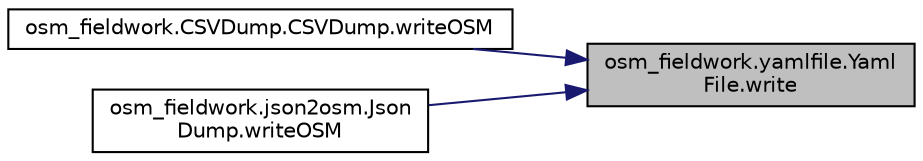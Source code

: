 digraph "osm_fieldwork.yamlfile.YamlFile.write"
{
 // LATEX_PDF_SIZE
  edge [fontname="Helvetica",fontsize="10",labelfontname="Helvetica",labelfontsize="10"];
  node [fontname="Helvetica",fontsize="10",shape=record];
  rankdir="RL";
  Node1 [label="osm_fieldwork.yamlfile.Yaml\lFile.write",height=0.2,width=0.4,color="black", fillcolor="grey75", style="filled", fontcolor="black",tooltip=" "];
  Node1 -> Node2 [dir="back",color="midnightblue",fontsize="10",style="solid",fontname="Helvetica"];
  Node2 [label="osm_fieldwork.CSVDump.CSVDump.writeOSM",height=0.2,width=0.4,color="black", fillcolor="white", style="filled",URL="$classosm__fieldwork_1_1CSVDump_1_1CSVDump.html#ac00097ec888ebdb6cd3f263c924c1fdd",tooltip=" "];
  Node1 -> Node3 [dir="back",color="midnightblue",fontsize="10",style="solid",fontname="Helvetica"];
  Node3 [label="osm_fieldwork.json2osm.Json\lDump.writeOSM",height=0.2,width=0.4,color="black", fillcolor="white", style="filled",URL="$classosm__fieldwork_1_1json2osm_1_1JsonDump.html#a532b6d63bab6db38c649556ab6f488d3",tooltip=" "];
}
